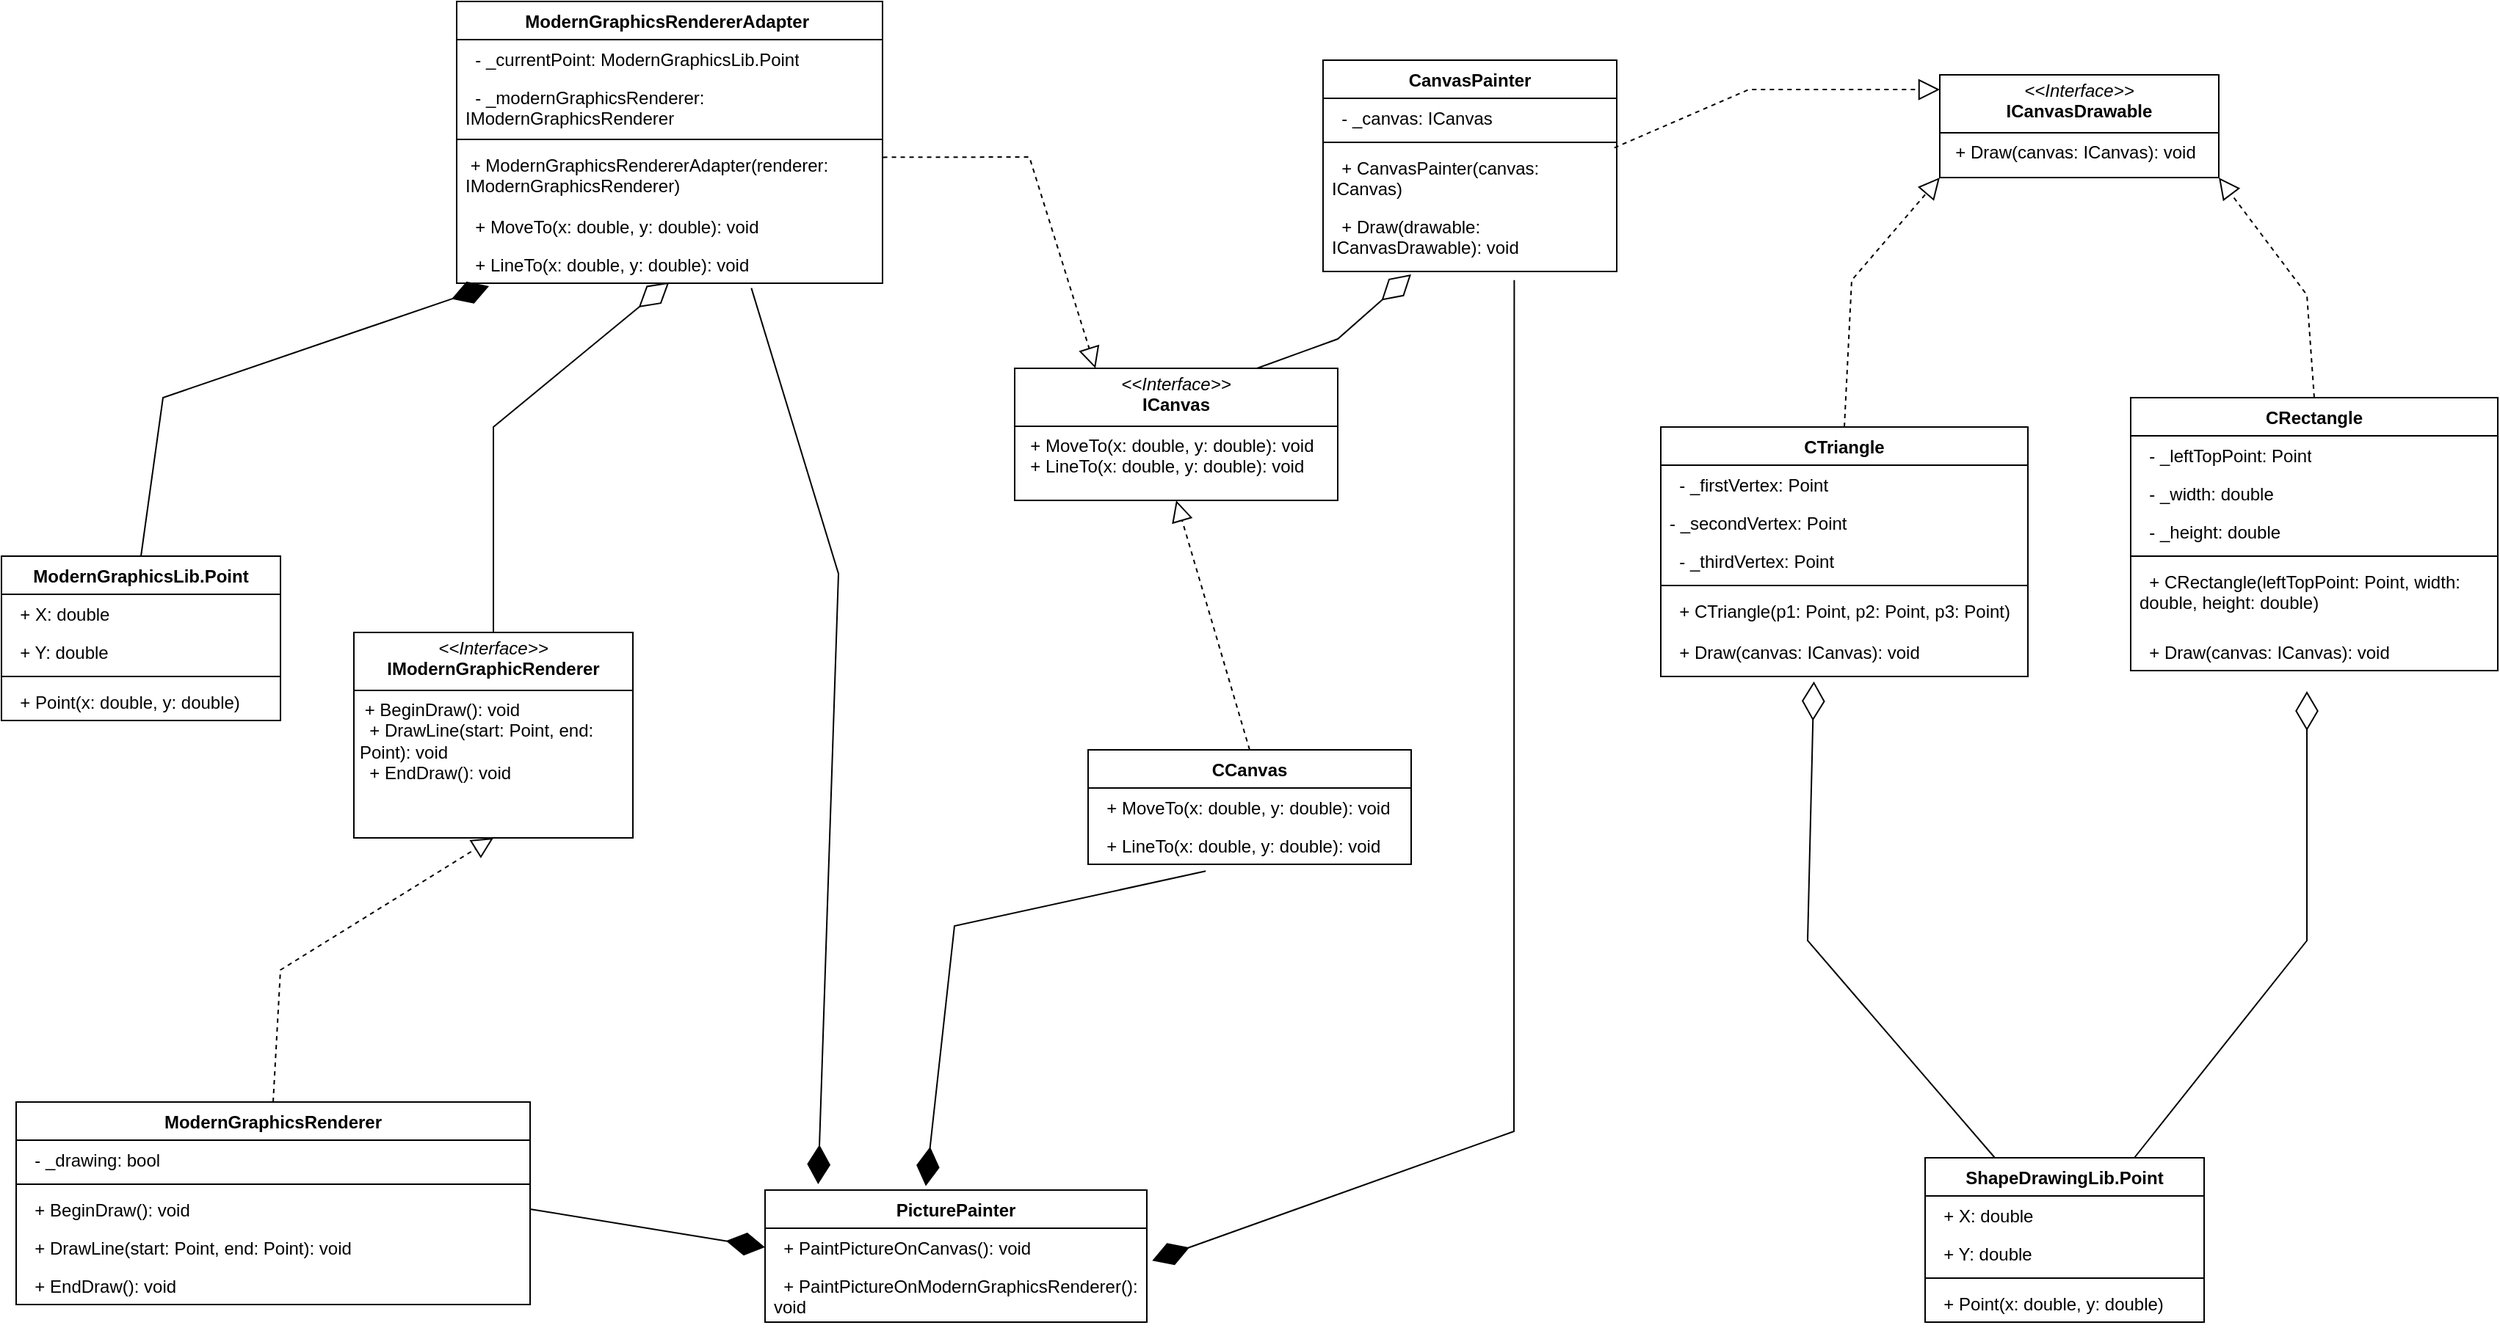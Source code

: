 <mxfile version="26.2.2">
  <diagram name="Страница — 1" id="PhY9HVjGLuqV9rY1AQZw">
    <mxGraphModel dx="1776" dy="1745" grid="1" gridSize="10" guides="1" tooltips="1" connect="1" arrows="1" fold="1" page="1" pageScale="1" pageWidth="827" pageHeight="1169" math="0" shadow="0">
      <root>
        <mxCell id="0" />
        <mxCell id="1" parent="0" />
        <mxCell id="uaMU-dn8yPj3X_pmfBiQ-1" value="&lt;span style=&quot;text-align: left;&quot;&gt;ModernGraphicsRendererAdapter&amp;nbsp;&lt;/span&gt;" style="swimlane;fontStyle=1;align=center;verticalAlign=top;childLayout=stackLayout;horizontal=1;startSize=26;horizontalStack=0;resizeParent=1;resizeParentMax=0;resizeLast=0;collapsible=1;marginBottom=0;whiteSpace=wrap;html=1;" parent="1" vertex="1">
          <mxGeometry x="60" y="-80" width="290" height="192" as="geometry" />
        </mxCell>
        <mxCell id="uaMU-dn8yPj3X_pmfBiQ-2" value="&amp;nbsp; - _currentPoint: ModernGraphicsLib.Point" style="text;strokeColor=none;fillColor=none;align=left;verticalAlign=top;spacingLeft=4;spacingRight=4;overflow=hidden;rotatable=0;points=[[0,0.5],[1,0.5]];portConstraint=eastwest;whiteSpace=wrap;html=1;" parent="uaMU-dn8yPj3X_pmfBiQ-1" vertex="1">
          <mxGeometry y="26" width="290" height="26" as="geometry" />
        </mxCell>
        <mxCell id="uaMU-dn8yPj3X_pmfBiQ-8" value="&amp;nbsp; - _modernGraphicsRenderer: IModernGraphicsRenderer" style="text;strokeColor=none;fillColor=none;align=left;verticalAlign=top;spacingLeft=4;spacingRight=4;overflow=hidden;rotatable=0;points=[[0,0.5],[1,0.5]];portConstraint=eastwest;whiteSpace=wrap;html=1;" parent="uaMU-dn8yPj3X_pmfBiQ-1" vertex="1">
          <mxGeometry y="52" width="290" height="38" as="geometry" />
        </mxCell>
        <mxCell id="uaMU-dn8yPj3X_pmfBiQ-3" value="" style="line;strokeWidth=1;fillColor=none;align=left;verticalAlign=middle;spacingTop=-1;spacingLeft=3;spacingRight=3;rotatable=0;labelPosition=right;points=[];portConstraint=eastwest;strokeColor=inherit;" parent="uaMU-dn8yPj3X_pmfBiQ-1" vertex="1">
          <mxGeometry y="90" width="290" height="8" as="geometry" />
        </mxCell>
        <mxCell id="uaMU-dn8yPj3X_pmfBiQ-4" value="&amp;nbsp;+ ModernGraphicsRendererAdapter(renderer: IModernGraphicsRenderer)" style="text;strokeColor=none;fillColor=none;align=left;verticalAlign=top;spacingLeft=4;spacingRight=4;overflow=hidden;rotatable=0;points=[[0,0.5],[1,0.5]];portConstraint=eastwest;whiteSpace=wrap;html=1;" parent="uaMU-dn8yPj3X_pmfBiQ-1" vertex="1">
          <mxGeometry y="98" width="290" height="42" as="geometry" />
        </mxCell>
        <mxCell id="uaMU-dn8yPj3X_pmfBiQ-6" value="&amp;nbsp; + MoveTo(x: double, y: double): void" style="text;strokeColor=none;fillColor=none;align=left;verticalAlign=top;spacingLeft=4;spacingRight=4;overflow=hidden;rotatable=0;points=[[0,0.5],[1,0.5]];portConstraint=eastwest;whiteSpace=wrap;html=1;" parent="uaMU-dn8yPj3X_pmfBiQ-1" vertex="1">
          <mxGeometry y="140" width="290" height="26" as="geometry" />
        </mxCell>
        <mxCell id="uaMU-dn8yPj3X_pmfBiQ-7" value="&amp;nbsp; + LineTo(x: double, y: double): void" style="text;strokeColor=none;fillColor=none;align=left;verticalAlign=top;spacingLeft=4;spacingRight=4;overflow=hidden;rotatable=0;points=[[0,0.5],[1,0.5]];portConstraint=eastwest;whiteSpace=wrap;html=1;" parent="uaMU-dn8yPj3X_pmfBiQ-1" vertex="1">
          <mxGeometry y="166" width="290" height="26" as="geometry" />
        </mxCell>
        <mxCell id="uaMU-dn8yPj3X_pmfBiQ-10" value="PicturePainter" style="swimlane;fontStyle=1;align=center;verticalAlign=top;childLayout=stackLayout;horizontal=1;startSize=26;horizontalStack=0;resizeParent=1;resizeParentMax=0;resizeLast=0;collapsible=1;marginBottom=0;whiteSpace=wrap;html=1;" parent="1" vertex="1">
          <mxGeometry x="270" y="730" width="260" height="90" as="geometry" />
        </mxCell>
        <mxCell id="uaMU-dn8yPj3X_pmfBiQ-13" value="&amp;nbsp; + PaintPictureOnCanvas(): void" style="text;strokeColor=none;fillColor=none;align=left;verticalAlign=top;spacingLeft=4;spacingRight=4;overflow=hidden;rotatable=0;points=[[0,0.5],[1,0.5]];portConstraint=eastwest;whiteSpace=wrap;html=1;" parent="uaMU-dn8yPj3X_pmfBiQ-10" vertex="1">
          <mxGeometry y="26" width="260" height="26" as="geometry" />
        </mxCell>
        <mxCell id="uaMU-dn8yPj3X_pmfBiQ-14" value="&amp;nbsp; + PaintPictureOnModernGraphicsRenderer(): void" style="text;strokeColor=none;fillColor=none;align=left;verticalAlign=top;spacingLeft=4;spacingRight=4;overflow=hidden;rotatable=0;points=[[0,0.5],[1,0.5]];portConstraint=eastwest;whiteSpace=wrap;html=1;" parent="uaMU-dn8yPj3X_pmfBiQ-10" vertex="1">
          <mxGeometry y="52" width="260" height="38" as="geometry" />
        </mxCell>
        <mxCell id="uaMU-dn8yPj3X_pmfBiQ-21" value="&lt;p style=&quot;margin:0px;margin-top:4px;text-align:center;&quot;&gt;&lt;i&gt;&amp;lt;&amp;lt;Interface&amp;gt;&amp;gt;&lt;/i&gt;&lt;br&gt;&lt;b&gt;ICanvas&lt;/b&gt;&lt;/p&gt;&lt;hr size=&quot;1&quot; style=&quot;border-style:solid;&quot;&gt;&lt;p style=&quot;margin:0px;margin-left:4px;&quot;&gt;&amp;nbsp; + MoveTo(x: double, y: double): void&lt;br&gt;&amp;nbsp; + LineTo(x: double, y: double): void&lt;br style=&quot;padding: 0px; margin: 0px;&quot;&gt;&lt;/p&gt;" style="verticalAlign=top;align=left;overflow=fill;html=1;whiteSpace=wrap;" parent="1" vertex="1">
          <mxGeometry x="440" y="170" width="220" height="90" as="geometry" />
        </mxCell>
        <mxCell id="uaMU-dn8yPj3X_pmfBiQ-22" value="CCanvas" style="swimlane;fontStyle=1;align=center;verticalAlign=top;childLayout=stackLayout;horizontal=1;startSize=26;horizontalStack=0;resizeParent=1;resizeParentMax=0;resizeLast=0;collapsible=1;marginBottom=0;whiteSpace=wrap;html=1;" parent="1" vertex="1">
          <mxGeometry x="490" y="430" width="220" height="78" as="geometry" />
        </mxCell>
        <mxCell id="uaMU-dn8yPj3X_pmfBiQ-25" value="&amp;nbsp; + MoveTo(x: double, y: double): void" style="text;strokeColor=none;fillColor=none;align=left;verticalAlign=top;spacingLeft=4;spacingRight=4;overflow=hidden;rotatable=0;points=[[0,0.5],[1,0.5]];portConstraint=eastwest;whiteSpace=wrap;html=1;" parent="uaMU-dn8yPj3X_pmfBiQ-22" vertex="1">
          <mxGeometry y="26" width="220" height="26" as="geometry" />
        </mxCell>
        <mxCell id="uaMU-dn8yPj3X_pmfBiQ-26" value="&amp;nbsp; + LineTo(x: double, y: double): void" style="text;strokeColor=none;fillColor=none;align=left;verticalAlign=top;spacingLeft=4;spacingRight=4;overflow=hidden;rotatable=0;points=[[0,0.5],[1,0.5]];portConstraint=eastwest;whiteSpace=wrap;html=1;" parent="uaMU-dn8yPj3X_pmfBiQ-22" vertex="1">
          <mxGeometry y="52" width="220" height="26" as="geometry" />
        </mxCell>
        <mxCell id="uaMU-dn8yPj3X_pmfBiQ-28" value="ModernGraphicsLib.Point" style="swimlane;fontStyle=1;align=center;verticalAlign=top;childLayout=stackLayout;horizontal=1;startSize=26;horizontalStack=0;resizeParent=1;resizeParentMax=0;resizeLast=0;collapsible=1;marginBottom=0;whiteSpace=wrap;html=1;" parent="1" vertex="1">
          <mxGeometry x="-250" y="298" width="190" height="112" as="geometry" />
        </mxCell>
        <mxCell id="uaMU-dn8yPj3X_pmfBiQ-29" value="&amp;nbsp; + X: double" style="text;strokeColor=none;fillColor=none;align=left;verticalAlign=top;spacingLeft=4;spacingRight=4;overflow=hidden;rotatable=0;points=[[0,0.5],[1,0.5]];portConstraint=eastwest;whiteSpace=wrap;html=1;" parent="uaMU-dn8yPj3X_pmfBiQ-28" vertex="1">
          <mxGeometry y="26" width="190" height="26" as="geometry" />
        </mxCell>
        <mxCell id="uaMU-dn8yPj3X_pmfBiQ-32" value="&amp;nbsp; + Y: double" style="text;strokeColor=none;fillColor=none;align=left;verticalAlign=top;spacingLeft=4;spacingRight=4;overflow=hidden;rotatable=0;points=[[0,0.5],[1,0.5]];portConstraint=eastwest;whiteSpace=wrap;html=1;" parent="uaMU-dn8yPj3X_pmfBiQ-28" vertex="1">
          <mxGeometry y="52" width="190" height="26" as="geometry" />
        </mxCell>
        <mxCell id="uaMU-dn8yPj3X_pmfBiQ-30" value="" style="line;strokeWidth=1;fillColor=none;align=left;verticalAlign=middle;spacingTop=-1;spacingLeft=3;spacingRight=3;rotatable=0;labelPosition=right;points=[];portConstraint=eastwest;strokeColor=inherit;" parent="uaMU-dn8yPj3X_pmfBiQ-28" vertex="1">
          <mxGeometry y="78" width="190" height="8" as="geometry" />
        </mxCell>
        <mxCell id="uaMU-dn8yPj3X_pmfBiQ-31" value="&amp;nbsp; + Point(x: double, y: double)" style="text;strokeColor=none;fillColor=none;align=left;verticalAlign=top;spacingLeft=4;spacingRight=4;overflow=hidden;rotatable=0;points=[[0,0.5],[1,0.5]];portConstraint=eastwest;whiteSpace=wrap;html=1;" parent="uaMU-dn8yPj3X_pmfBiQ-28" vertex="1">
          <mxGeometry y="86" width="190" height="26" as="geometry" />
        </mxCell>
        <mxCell id="uaMU-dn8yPj3X_pmfBiQ-33" value="&lt;p style=&quot;margin:0px;margin-top:4px;text-align:center;&quot;&gt;&lt;i&gt;&amp;lt;&amp;lt;Interface&amp;gt;&amp;gt;&lt;/i&gt;&lt;br&gt;&lt;b&gt;IModernGraphicRenderer&lt;br&gt;&lt;/b&gt;&lt;/p&gt;&lt;hr size=&quot;1&quot; style=&quot;border-style:solid;&quot;&gt;&lt;p style=&quot;margin:0px;margin-left:4px;&quot;&gt;&amp;nbsp;+ BeginDraw(): void&lt;br style=&quot;padding: 0px; margin: 0px;&quot;&gt;&amp;nbsp; + DrawLine(start: Point, end: Point): void&lt;br style=&quot;padding: 0px; margin: 0px;&quot;&gt;&amp;nbsp; + EndDraw(): void&lt;/p&gt;" style="verticalAlign=top;align=left;overflow=fill;html=1;whiteSpace=wrap;" parent="1" vertex="1">
          <mxGeometry x="-10" y="350" width="190" height="140" as="geometry" />
        </mxCell>
        <mxCell id="uaMU-dn8yPj3X_pmfBiQ-34" value="ModernGraphicsRenderer" style="swimlane;fontStyle=1;align=center;verticalAlign=top;childLayout=stackLayout;horizontal=1;startSize=26;horizontalStack=0;resizeParent=1;resizeParentMax=0;resizeLast=0;collapsible=1;marginBottom=0;whiteSpace=wrap;html=1;" parent="1" vertex="1">
          <mxGeometry x="-240" y="670" width="350" height="138" as="geometry" />
        </mxCell>
        <mxCell id="uaMU-dn8yPj3X_pmfBiQ-35" value="&amp;nbsp; - _drawing: bool" style="text;strokeColor=none;fillColor=none;align=left;verticalAlign=top;spacingLeft=4;spacingRight=4;overflow=hidden;rotatable=0;points=[[0,0.5],[1,0.5]];portConstraint=eastwest;whiteSpace=wrap;html=1;" parent="uaMU-dn8yPj3X_pmfBiQ-34" vertex="1">
          <mxGeometry y="26" width="350" height="26" as="geometry" />
        </mxCell>
        <mxCell id="uaMU-dn8yPj3X_pmfBiQ-36" value="" style="line;strokeWidth=1;fillColor=none;align=left;verticalAlign=middle;spacingTop=-1;spacingLeft=3;spacingRight=3;rotatable=0;labelPosition=right;points=[];portConstraint=eastwest;strokeColor=inherit;" parent="uaMU-dn8yPj3X_pmfBiQ-34" vertex="1">
          <mxGeometry y="52" width="350" height="8" as="geometry" />
        </mxCell>
        <mxCell id="uaMU-dn8yPj3X_pmfBiQ-37" value="&amp;nbsp; + BeginDraw(): void" style="text;strokeColor=none;fillColor=none;align=left;verticalAlign=top;spacingLeft=4;spacingRight=4;overflow=hidden;rotatable=0;points=[[0,0.5],[1,0.5]];portConstraint=eastwest;whiteSpace=wrap;html=1;" parent="uaMU-dn8yPj3X_pmfBiQ-34" vertex="1">
          <mxGeometry y="60" width="350" height="26" as="geometry" />
        </mxCell>
        <mxCell id="uaMU-dn8yPj3X_pmfBiQ-39" value="&amp;nbsp; + DrawLine(start: Point, end: Point): void" style="text;strokeColor=none;fillColor=none;align=left;verticalAlign=top;spacingLeft=4;spacingRight=4;overflow=hidden;rotatable=0;points=[[0,0.5],[1,0.5]];portConstraint=eastwest;whiteSpace=wrap;html=1;" parent="uaMU-dn8yPj3X_pmfBiQ-34" vertex="1">
          <mxGeometry y="86" width="350" height="26" as="geometry" />
        </mxCell>
        <mxCell id="uaMU-dn8yPj3X_pmfBiQ-38" value="&amp;nbsp; + EndDraw(): void" style="text;strokeColor=none;fillColor=none;align=left;verticalAlign=top;spacingLeft=4;spacingRight=4;overflow=hidden;rotatable=0;points=[[0,0.5],[1,0.5]];portConstraint=eastwest;whiteSpace=wrap;html=1;" parent="uaMU-dn8yPj3X_pmfBiQ-34" vertex="1">
          <mxGeometry y="112" width="350" height="26" as="geometry" />
        </mxCell>
        <mxCell id="uaMU-dn8yPj3X_pmfBiQ-40" value="&lt;p style=&quot;margin:0px;margin-top:4px;text-align:center;&quot;&gt;&lt;i&gt;&amp;lt;&amp;lt;Interface&amp;gt;&amp;gt;&lt;/i&gt;&lt;br&gt;&lt;b&gt;ICanvasDrawable&lt;/b&gt;&lt;/p&gt;&lt;hr size=&quot;1&quot; style=&quot;border-style:solid;&quot;&gt;&lt;p style=&quot;margin:0px;margin-left:4px;&quot;&gt;&amp;nbsp; + Draw(canvas: ICanvas): void&lt;br style=&quot;padding: 0px; margin: 0px;&quot;&gt;&lt;/p&gt;" style="verticalAlign=top;align=left;overflow=fill;html=1;whiteSpace=wrap;" parent="1" vertex="1">
          <mxGeometry x="1070" y="-30" width="190" height="70" as="geometry" />
        </mxCell>
        <mxCell id="uaMU-dn8yPj3X_pmfBiQ-47" value="ShapeDrawingLib.Point" style="swimlane;fontStyle=1;align=center;verticalAlign=top;childLayout=stackLayout;horizontal=1;startSize=26;horizontalStack=0;resizeParent=1;resizeParentMax=0;resizeLast=0;collapsible=1;marginBottom=0;whiteSpace=wrap;html=1;" parent="1" vertex="1">
          <mxGeometry x="1060" y="708" width="190" height="112" as="geometry" />
        </mxCell>
        <mxCell id="uaMU-dn8yPj3X_pmfBiQ-48" value="&amp;nbsp; + X: double" style="text;strokeColor=none;fillColor=none;align=left;verticalAlign=top;spacingLeft=4;spacingRight=4;overflow=hidden;rotatable=0;points=[[0,0.5],[1,0.5]];portConstraint=eastwest;whiteSpace=wrap;html=1;" parent="uaMU-dn8yPj3X_pmfBiQ-47" vertex="1">
          <mxGeometry y="26" width="190" height="26" as="geometry" />
        </mxCell>
        <mxCell id="uaMU-dn8yPj3X_pmfBiQ-49" value="&amp;nbsp; + Y: double" style="text;strokeColor=none;fillColor=none;align=left;verticalAlign=top;spacingLeft=4;spacingRight=4;overflow=hidden;rotatable=0;points=[[0,0.5],[1,0.5]];portConstraint=eastwest;whiteSpace=wrap;html=1;" parent="uaMU-dn8yPj3X_pmfBiQ-47" vertex="1">
          <mxGeometry y="52" width="190" height="26" as="geometry" />
        </mxCell>
        <mxCell id="uaMU-dn8yPj3X_pmfBiQ-50" value="" style="line;strokeWidth=1;fillColor=none;align=left;verticalAlign=middle;spacingTop=-1;spacingLeft=3;spacingRight=3;rotatable=0;labelPosition=right;points=[];portConstraint=eastwest;strokeColor=inherit;" parent="uaMU-dn8yPj3X_pmfBiQ-47" vertex="1">
          <mxGeometry y="78" width="190" height="8" as="geometry" />
        </mxCell>
        <mxCell id="uaMU-dn8yPj3X_pmfBiQ-51" value="&amp;nbsp; + Point(x: double, y: double)" style="text;strokeColor=none;fillColor=none;align=left;verticalAlign=top;spacingLeft=4;spacingRight=4;overflow=hidden;rotatable=0;points=[[0,0.5],[1,0.5]];portConstraint=eastwest;whiteSpace=wrap;html=1;" parent="uaMU-dn8yPj3X_pmfBiQ-47" vertex="1">
          <mxGeometry y="86" width="190" height="26" as="geometry" />
        </mxCell>
        <mxCell id="uaMU-dn8yPj3X_pmfBiQ-53" value="CTriangle" style="swimlane;fontStyle=1;align=center;verticalAlign=top;childLayout=stackLayout;horizontal=1;startSize=26;horizontalStack=0;resizeParent=1;resizeParentMax=0;resizeLast=0;collapsible=1;marginBottom=0;whiteSpace=wrap;html=1;" parent="1" vertex="1">
          <mxGeometry x="880" y="210" width="250" height="170" as="geometry" />
        </mxCell>
        <mxCell id="uaMU-dn8yPj3X_pmfBiQ-54" value="&amp;nbsp; - _firstVertex: Point" style="text;strokeColor=none;fillColor=none;align=left;verticalAlign=top;spacingLeft=4;spacingRight=4;overflow=hidden;rotatable=0;points=[[0,0.5],[1,0.5]];portConstraint=eastwest;whiteSpace=wrap;html=1;" parent="uaMU-dn8yPj3X_pmfBiQ-53" vertex="1">
          <mxGeometry y="26" width="250" height="26" as="geometry" />
        </mxCell>
        <mxCell id="uaMU-dn8yPj3X_pmfBiQ-58" value="- _secondVertex: Point" style="text;strokeColor=none;fillColor=none;align=left;verticalAlign=top;spacingLeft=4;spacingRight=4;overflow=hidden;rotatable=0;points=[[0,0.5],[1,0.5]];portConstraint=eastwest;whiteSpace=wrap;html=1;" parent="uaMU-dn8yPj3X_pmfBiQ-53" vertex="1">
          <mxGeometry y="52" width="250" height="26" as="geometry" />
        </mxCell>
        <mxCell id="uaMU-dn8yPj3X_pmfBiQ-57" value="&amp;nbsp; - _thirdVertex: Point" style="text;strokeColor=none;fillColor=none;align=left;verticalAlign=top;spacingLeft=4;spacingRight=4;overflow=hidden;rotatable=0;points=[[0,0.5],[1,0.5]];portConstraint=eastwest;whiteSpace=wrap;html=1;" parent="uaMU-dn8yPj3X_pmfBiQ-53" vertex="1">
          <mxGeometry y="78" width="250" height="26" as="geometry" />
        </mxCell>
        <mxCell id="uaMU-dn8yPj3X_pmfBiQ-55" value="" style="line;strokeWidth=1;fillColor=none;align=left;verticalAlign=middle;spacingTop=-1;spacingLeft=3;spacingRight=3;rotatable=0;labelPosition=right;points=[];portConstraint=eastwest;strokeColor=inherit;" parent="uaMU-dn8yPj3X_pmfBiQ-53" vertex="1">
          <mxGeometry y="104" width="250" height="8" as="geometry" />
        </mxCell>
        <mxCell id="uaMU-dn8yPj3X_pmfBiQ-56" value="&amp;nbsp; + CTriangle(p1: Point, p2: Point, p3: Point)" style="text;strokeColor=none;fillColor=none;align=left;verticalAlign=top;spacingLeft=4;spacingRight=4;overflow=hidden;rotatable=0;points=[[0,0.5],[1,0.5]];portConstraint=eastwest;whiteSpace=wrap;html=1;" parent="uaMU-dn8yPj3X_pmfBiQ-53" vertex="1">
          <mxGeometry y="112" width="250" height="28" as="geometry" />
        </mxCell>
        <mxCell id="uaMU-dn8yPj3X_pmfBiQ-59" value="&amp;nbsp; + Draw(canvas: ICanvas): void" style="text;strokeColor=none;fillColor=none;align=left;verticalAlign=top;spacingLeft=4;spacingRight=4;overflow=hidden;rotatable=0;points=[[0,0.5],[1,0.5]];portConstraint=eastwest;whiteSpace=wrap;html=1;" parent="uaMU-dn8yPj3X_pmfBiQ-53" vertex="1">
          <mxGeometry y="140" width="250" height="30" as="geometry" />
        </mxCell>
        <mxCell id="uaMU-dn8yPj3X_pmfBiQ-60" value="CRectangle" style="swimlane;fontStyle=1;align=center;verticalAlign=top;childLayout=stackLayout;horizontal=1;startSize=26;horizontalStack=0;resizeParent=1;resizeParentMax=0;resizeLast=0;collapsible=1;marginBottom=0;whiteSpace=wrap;html=1;" parent="1" vertex="1">
          <mxGeometry x="1200" y="190" width="250" height="186" as="geometry" />
        </mxCell>
        <mxCell id="uaMU-dn8yPj3X_pmfBiQ-61" value="&amp;nbsp; - _leftTopPoint: Point" style="text;strokeColor=none;fillColor=none;align=left;verticalAlign=top;spacingLeft=4;spacingRight=4;overflow=hidden;rotatable=0;points=[[0,0.5],[1,0.5]];portConstraint=eastwest;whiteSpace=wrap;html=1;" parent="uaMU-dn8yPj3X_pmfBiQ-60" vertex="1">
          <mxGeometry y="26" width="250" height="26" as="geometry" />
        </mxCell>
        <mxCell id="uaMU-dn8yPj3X_pmfBiQ-65" value="&amp;nbsp; - _width: double" style="text;strokeColor=none;fillColor=none;align=left;verticalAlign=top;spacingLeft=4;spacingRight=4;overflow=hidden;rotatable=0;points=[[0,0.5],[1,0.5]];portConstraint=eastwest;whiteSpace=wrap;html=1;" parent="uaMU-dn8yPj3X_pmfBiQ-60" vertex="1">
          <mxGeometry y="52" width="250" height="26" as="geometry" />
        </mxCell>
        <mxCell id="uaMU-dn8yPj3X_pmfBiQ-64" value="&amp;nbsp; - _height: double" style="text;strokeColor=none;fillColor=none;align=left;verticalAlign=top;spacingLeft=4;spacingRight=4;overflow=hidden;rotatable=0;points=[[0,0.5],[1,0.5]];portConstraint=eastwest;whiteSpace=wrap;html=1;" parent="uaMU-dn8yPj3X_pmfBiQ-60" vertex="1">
          <mxGeometry y="78" width="250" height="26" as="geometry" />
        </mxCell>
        <mxCell id="uaMU-dn8yPj3X_pmfBiQ-62" value="" style="line;strokeWidth=1;fillColor=none;align=left;verticalAlign=middle;spacingTop=-1;spacingLeft=3;spacingRight=3;rotatable=0;labelPosition=right;points=[];portConstraint=eastwest;strokeColor=inherit;" parent="uaMU-dn8yPj3X_pmfBiQ-60" vertex="1">
          <mxGeometry y="104" width="250" height="8" as="geometry" />
        </mxCell>
        <mxCell id="uaMU-dn8yPj3X_pmfBiQ-63" value="&amp;nbsp; + CRectangle(leftTopPoint: Point, width: double, height: double)" style="text;strokeColor=none;fillColor=none;align=left;verticalAlign=top;spacingLeft=4;spacingRight=4;overflow=hidden;rotatable=0;points=[[0,0.5],[1,0.5]];portConstraint=eastwest;whiteSpace=wrap;html=1;" parent="uaMU-dn8yPj3X_pmfBiQ-60" vertex="1">
          <mxGeometry y="112" width="250" height="48" as="geometry" />
        </mxCell>
        <mxCell id="uaMU-dn8yPj3X_pmfBiQ-66" value="&amp;nbsp; + Draw(canvas: ICanvas): void" style="text;strokeColor=none;fillColor=none;align=left;verticalAlign=top;spacingLeft=4;spacingRight=4;overflow=hidden;rotatable=0;points=[[0,0.5],[1,0.5]];portConstraint=eastwest;whiteSpace=wrap;html=1;" parent="uaMU-dn8yPj3X_pmfBiQ-60" vertex="1">
          <mxGeometry y="160" width="250" height="26" as="geometry" />
        </mxCell>
        <mxCell id="uaMU-dn8yPj3X_pmfBiQ-67" value="CanvasPainter" style="swimlane;fontStyle=1;align=center;verticalAlign=top;childLayout=stackLayout;horizontal=1;startSize=26;horizontalStack=0;resizeParent=1;resizeParentMax=0;resizeLast=0;collapsible=1;marginBottom=0;whiteSpace=wrap;html=1;" parent="1" vertex="1">
          <mxGeometry x="650" y="-40" width="200" height="144" as="geometry" />
        </mxCell>
        <mxCell id="uaMU-dn8yPj3X_pmfBiQ-68" value="&amp;nbsp; - _canvas: ICanvas" style="text;strokeColor=none;fillColor=none;align=left;verticalAlign=top;spacingLeft=4;spacingRight=4;overflow=hidden;rotatable=0;points=[[0,0.5],[1,0.5]];portConstraint=eastwest;whiteSpace=wrap;html=1;" parent="uaMU-dn8yPj3X_pmfBiQ-67" vertex="1">
          <mxGeometry y="26" width="200" height="26" as="geometry" />
        </mxCell>
        <mxCell id="uaMU-dn8yPj3X_pmfBiQ-69" value="" style="line;strokeWidth=1;fillColor=none;align=left;verticalAlign=middle;spacingTop=-1;spacingLeft=3;spacingRight=3;rotatable=0;labelPosition=right;points=[];portConstraint=eastwest;strokeColor=inherit;" parent="uaMU-dn8yPj3X_pmfBiQ-67" vertex="1">
          <mxGeometry y="52" width="200" height="8" as="geometry" />
        </mxCell>
        <mxCell id="uaMU-dn8yPj3X_pmfBiQ-70" value="&amp;nbsp; + CanvasPainter(canvas: ICanvas)" style="text;strokeColor=none;fillColor=none;align=left;verticalAlign=top;spacingLeft=4;spacingRight=4;overflow=hidden;rotatable=0;points=[[0,0.5],[1,0.5]];portConstraint=eastwest;whiteSpace=wrap;html=1;" parent="uaMU-dn8yPj3X_pmfBiQ-67" vertex="1">
          <mxGeometry y="60" width="200" height="40" as="geometry" />
        </mxCell>
        <mxCell id="uaMU-dn8yPj3X_pmfBiQ-71" value="&amp;nbsp; + Draw(drawable: ICanvasDrawable): void" style="text;strokeColor=none;fillColor=none;align=left;verticalAlign=top;spacingLeft=4;spacingRight=4;overflow=hidden;rotatable=0;points=[[0,0.5],[1,0.5]];portConstraint=eastwest;whiteSpace=wrap;html=1;" parent="uaMU-dn8yPj3X_pmfBiQ-67" vertex="1">
          <mxGeometry y="100" width="200" height="44" as="geometry" />
        </mxCell>
        <mxCell id="uaMU-dn8yPj3X_pmfBiQ-72" value="" style="endArrow=block;dashed=1;endFill=0;endSize=12;html=1;rounded=0;entryX=0.5;entryY=1;entryDx=0;entryDy=0;exitX=0.5;exitY=0;exitDx=0;exitDy=0;" parent="1" source="uaMU-dn8yPj3X_pmfBiQ-22" target="uaMU-dn8yPj3X_pmfBiQ-21" edge="1">
          <mxGeometry width="160" relative="1" as="geometry">
            <mxPoint x="380" y="590" as="sourcePoint" />
            <mxPoint x="540" y="590" as="targetPoint" />
          </mxGeometry>
        </mxCell>
        <mxCell id="uaMU-dn8yPj3X_pmfBiQ-73" value="" style="endArrow=block;dashed=1;endFill=0;endSize=12;html=1;rounded=0;entryX=0.5;entryY=1;entryDx=0;entryDy=0;exitX=0.5;exitY=0;exitDx=0;exitDy=0;" parent="1" source="uaMU-dn8yPj3X_pmfBiQ-34" target="uaMU-dn8yPj3X_pmfBiQ-33" edge="1">
          <mxGeometry width="160" relative="1" as="geometry">
            <mxPoint x="350" y="510" as="sourcePoint" />
            <mxPoint x="545" y="360" as="targetPoint" />
            <Array as="points">
              <mxPoint x="-60" y="580" />
            </Array>
          </mxGeometry>
        </mxCell>
        <mxCell id="uaMU-dn8yPj3X_pmfBiQ-74" value="" style="endArrow=block;dashed=1;endFill=0;endSize=12;html=1;rounded=0;entryX=0.25;entryY=0;entryDx=0;entryDy=0;exitX=1.001;exitY=0.195;exitDx=0;exitDy=0;exitPerimeter=0;" parent="1" source="uaMU-dn8yPj3X_pmfBiQ-4" target="uaMU-dn8yPj3X_pmfBiQ-21" edge="1">
          <mxGeometry width="160" relative="1" as="geometry">
            <mxPoint x="350" y="510" as="sourcePoint" />
            <mxPoint x="545" y="360" as="targetPoint" />
            <Array as="points">
              <mxPoint x="450" y="26" />
            </Array>
          </mxGeometry>
        </mxCell>
        <mxCell id="uaMU-dn8yPj3X_pmfBiQ-75" value="" style="endArrow=block;dashed=1;endFill=0;endSize=12;html=1;rounded=0;entryX=0;entryY=1;entryDx=0;entryDy=0;exitX=0.5;exitY=0;exitDx=0;exitDy=0;" parent="1" source="uaMU-dn8yPj3X_pmfBiQ-53" target="uaMU-dn8yPj3X_pmfBiQ-40" edge="1">
          <mxGeometry width="160" relative="1" as="geometry">
            <mxPoint x="930" y="270" as="sourcePoint" />
            <mxPoint x="965" y="40" as="targetPoint" />
            <Array as="points">
              <mxPoint x="1010" y="110" />
            </Array>
          </mxGeometry>
        </mxCell>
        <mxCell id="uaMU-dn8yPj3X_pmfBiQ-76" value="" style="endArrow=block;dashed=1;endFill=0;endSize=12;html=1;rounded=0;entryX=1;entryY=1;entryDx=0;entryDy=0;exitX=0.5;exitY=0;exitDx=0;exitDy=0;" parent="1" source="uaMU-dn8yPj3X_pmfBiQ-60" target="uaMU-dn8yPj3X_pmfBiQ-40" edge="1">
          <mxGeometry width="160" relative="1" as="geometry">
            <mxPoint x="1210" y="230" as="sourcePoint" />
            <mxPoint x="1305" y="80" as="targetPoint" />
            <Array as="points">
              <mxPoint x="1320" y="120" />
            </Array>
          </mxGeometry>
        </mxCell>
        <mxCell id="uaMU-dn8yPj3X_pmfBiQ-78" value="" style="endArrow=diamondThin;endFill=0;endSize=24;html=1;rounded=0;entryX=0.417;entryY=1.111;entryDx=0;entryDy=0;entryPerimeter=0;exitX=0.25;exitY=0;exitDx=0;exitDy=0;" parent="1" source="uaMU-dn8yPj3X_pmfBiQ-47" target="uaMU-dn8yPj3X_pmfBiQ-59" edge="1">
          <mxGeometry width="160" relative="1" as="geometry">
            <mxPoint x="980" y="610" as="sourcePoint" />
            <mxPoint x="1140" y="610" as="targetPoint" />
            <Array as="points">
              <mxPoint x="980" y="560" />
            </Array>
          </mxGeometry>
        </mxCell>
        <mxCell id="uaMU-dn8yPj3X_pmfBiQ-79" value="" style="endArrow=diamondThin;endFill=0;endSize=24;html=1;rounded=0;exitX=0.75;exitY=0;exitDx=0;exitDy=0;" parent="1" source="uaMU-dn8yPj3X_pmfBiQ-47" edge="1">
          <mxGeometry width="160" relative="1" as="geometry">
            <mxPoint x="1078" y="523" as="sourcePoint" />
            <mxPoint x="1320" y="390" as="targetPoint" />
            <Array as="points">
              <mxPoint x="1320" y="560" />
            </Array>
          </mxGeometry>
        </mxCell>
        <mxCell id="uaMU-dn8yPj3X_pmfBiQ-80" value="" style="endArrow=diamondThin;endFill=0;endSize=24;html=1;rounded=0;entryX=0.3;entryY=1.045;entryDx=0;entryDy=0;exitX=0.75;exitY=0;exitDx=0;exitDy=0;entryPerimeter=0;" parent="1" source="uaMU-dn8yPj3X_pmfBiQ-21" target="uaMU-dn8yPj3X_pmfBiQ-71" edge="1">
          <mxGeometry width="160" relative="1" as="geometry">
            <mxPoint x="300" y="310" as="sourcePoint" />
            <mxPoint x="460" y="310" as="targetPoint" />
            <Array as="points">
              <mxPoint x="660" y="150" />
            </Array>
          </mxGeometry>
        </mxCell>
        <mxCell id="uaMU-dn8yPj3X_pmfBiQ-83" value="" style="endArrow=diamondThin;endFill=1;endSize=24;html=1;rounded=0;entryX=0.076;entryY=1.077;entryDx=0;entryDy=0;entryPerimeter=0;exitX=0.5;exitY=0;exitDx=0;exitDy=0;" parent="1" source="uaMU-dn8yPj3X_pmfBiQ-28" target="uaMU-dn8yPj3X_pmfBiQ-7" edge="1">
          <mxGeometry width="160" relative="1" as="geometry">
            <mxPoint x="280" y="30" as="sourcePoint" />
            <mxPoint x="440" y="30" as="targetPoint" />
            <Array as="points">
              <mxPoint x="-140" y="190" />
            </Array>
          </mxGeometry>
        </mxCell>
        <mxCell id="uaMU-dn8yPj3X_pmfBiQ-84" value="" style="endArrow=diamondThin;endFill=0;endSize=24;html=1;rounded=0;entryX=0.499;entryY=0.974;entryDx=0;entryDy=0;entryPerimeter=0;exitX=0.5;exitY=0;exitDx=0;exitDy=0;" parent="1" source="uaMU-dn8yPj3X_pmfBiQ-33" target="uaMU-dn8yPj3X_pmfBiQ-7" edge="1">
          <mxGeometry width="160" relative="1" as="geometry">
            <mxPoint x="20" y="480" as="sourcePoint" />
            <mxPoint x="180" y="480" as="targetPoint" />
            <Array as="points">
              <mxPoint x="85" y="210" />
            </Array>
          </mxGeometry>
        </mxCell>
        <mxCell id="uaMU-dn8yPj3X_pmfBiQ-85" value="" style="endArrow=diamondThin;endFill=1;endSize=24;html=1;rounded=0;entryX=0;entryY=0.5;entryDx=0;entryDy=0;exitX=1;exitY=0.5;exitDx=0;exitDy=0;" parent="1" source="uaMU-dn8yPj3X_pmfBiQ-37" target="uaMU-dn8yPj3X_pmfBiQ-13" edge="1">
          <mxGeometry width="160" relative="1" as="geometry">
            <mxPoint x="160" y="640" as="sourcePoint" />
            <mxPoint x="320" y="640" as="targetPoint" />
          </mxGeometry>
        </mxCell>
        <mxCell id="uaMU-dn8yPj3X_pmfBiQ-86" value="" style="endArrow=diamondThin;endFill=1;endSize=24;html=1;rounded=0;entryX=0.139;entryY=-0.044;entryDx=0;entryDy=0;exitX=0.692;exitY=1.128;exitDx=0;exitDy=0;entryPerimeter=0;exitPerimeter=0;" parent="1" source="uaMU-dn8yPj3X_pmfBiQ-7" target="uaMU-dn8yPj3X_pmfBiQ-10" edge="1">
          <mxGeometry width="160" relative="1" as="geometry">
            <mxPoint x="233" y="610" as="sourcePoint" />
            <mxPoint x="413" y="636" as="targetPoint" />
            <Array as="points">
              <mxPoint x="320" y="310" />
            </Array>
          </mxGeometry>
        </mxCell>
        <mxCell id="uaMU-dn8yPj3X_pmfBiQ-87" value="" style="endArrow=diamondThin;endFill=1;endSize=24;html=1;rounded=0;entryX=0.421;entryY=-0.03;entryDx=0;entryDy=0;exitX=0.364;exitY=1.179;exitDx=0;exitDy=0;entryPerimeter=0;exitPerimeter=0;" parent="1" source="uaMU-dn8yPj3X_pmfBiQ-26" target="uaMU-dn8yPj3X_pmfBiQ-10" edge="1">
          <mxGeometry width="160" relative="1" as="geometry">
            <mxPoint x="440" y="119" as="sourcePoint" />
            <mxPoint x="505" y="730" as="targetPoint" />
            <Array as="points">
              <mxPoint x="399" y="550" />
            </Array>
          </mxGeometry>
        </mxCell>
        <mxCell id="uaMU-dn8yPj3X_pmfBiQ-88" value="" style="endArrow=diamondThin;endFill=1;endSize=24;html=1;rounded=0;entryX=1.014;entryY=-0.101;entryDx=0;entryDy=0;exitX=0.651;exitY=1.133;exitDx=0;exitDy=0;entryPerimeter=0;exitPerimeter=0;" parent="1" source="uaMU-dn8yPj3X_pmfBiQ-71" target="uaMU-dn8yPj3X_pmfBiQ-14" edge="1">
          <mxGeometry width="160" relative="1" as="geometry">
            <mxPoint x="841" y="530" as="sourcePoint" />
            <mxPoint x="670" y="744" as="targetPoint" />
            <Array as="points">
              <mxPoint x="780" y="690" />
            </Array>
          </mxGeometry>
        </mxCell>
        <mxCell id="DZCpffYaJv46y24mSYQH-1" value="" style="endArrow=block;dashed=1;endFill=0;endSize=12;html=1;rounded=0;entryX=0;entryY=0.143;entryDx=0;entryDy=0;exitX=0.992;exitY=-0.007;exitDx=0;exitDy=0;exitPerimeter=0;entryPerimeter=0;" edge="1" parent="1" source="uaMU-dn8yPj3X_pmfBiQ-70" target="uaMU-dn8yPj3X_pmfBiQ-40">
          <mxGeometry width="160" relative="1" as="geometry">
            <mxPoint x="910" y="10" as="sourcePoint" />
            <mxPoint x="975" y="-160" as="targetPoint" />
            <Array as="points">
              <mxPoint x="940" y="-20" />
            </Array>
          </mxGeometry>
        </mxCell>
      </root>
    </mxGraphModel>
  </diagram>
</mxfile>
